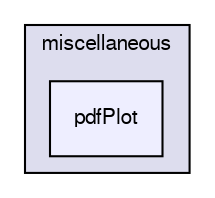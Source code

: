 digraph "applications/utilities/postProcessing/miscellaneous/pdfPlot" {
  bgcolor=transparent;
  compound=true
  node [ fontsize="10", fontname="FreeSans"];
  edge [ labelfontsize="10", labelfontname="FreeSans"];
  subgraph clusterdir_2e3c7ef0b2b6965fe976cda0e513e145 {
    graph [ bgcolor="#ddddee", pencolor="black", label="miscellaneous" fontname="FreeSans", fontsize="10", URL="dir_2e3c7ef0b2b6965fe976cda0e513e145.html"]
  dir_42905428d13b9b886edeba9950866e5a [shape=box, label="pdfPlot", style="filled", fillcolor="#eeeeff", pencolor="black", URL="dir_42905428d13b9b886edeba9950866e5a.html"];
  }
}
